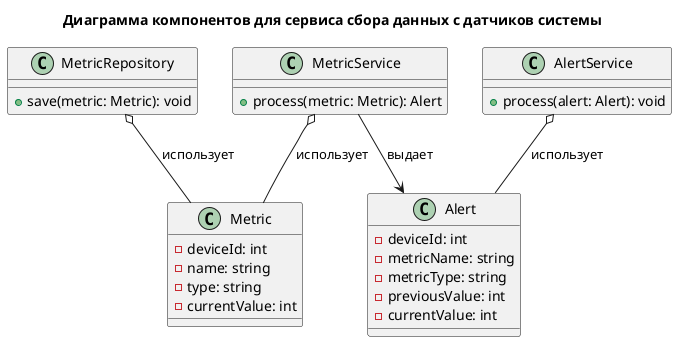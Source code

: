 @startuml

title Диаграмма компонентов для сервиса сбора данных с датчиков системы

class MetricService {
    +process(metric: Metric): Alert
}

class MetricRepository {
    +save(metric: Metric): void
}

class AlertService {
    +process(alert: Alert): void    
}

class Metric {
    -deviceId: int
    -name: string
    -type: string
    -currentValue: int
}

class Alert {
    - deviceId: int
    - metricName: string
    - metricType: string
    - previousValue: int
    - currentValue: int
}

MetricService o-- Metric : "использует"
MetricRepository o-- Metric : "использует"
MetricService --> Alert : "выдает"
AlertService o-- Alert : "использует" 

@enduml